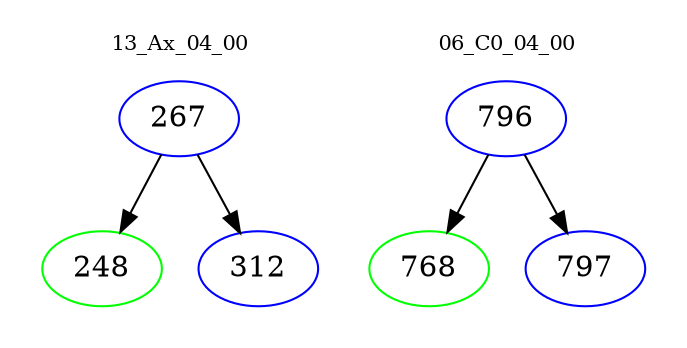 digraph{
subgraph cluster_0 {
color = white
label = "13_Ax_04_00";
fontsize=10;
T0_267 [label="267", color="blue"]
T0_267 -> T0_248 [color="black"]
T0_248 [label="248", color="green"]
T0_267 -> T0_312 [color="black"]
T0_312 [label="312", color="blue"]
}
subgraph cluster_1 {
color = white
label = "06_C0_04_00";
fontsize=10;
T1_796 [label="796", color="blue"]
T1_796 -> T1_768 [color="black"]
T1_768 [label="768", color="green"]
T1_796 -> T1_797 [color="black"]
T1_797 [label="797", color="blue"]
}
}
